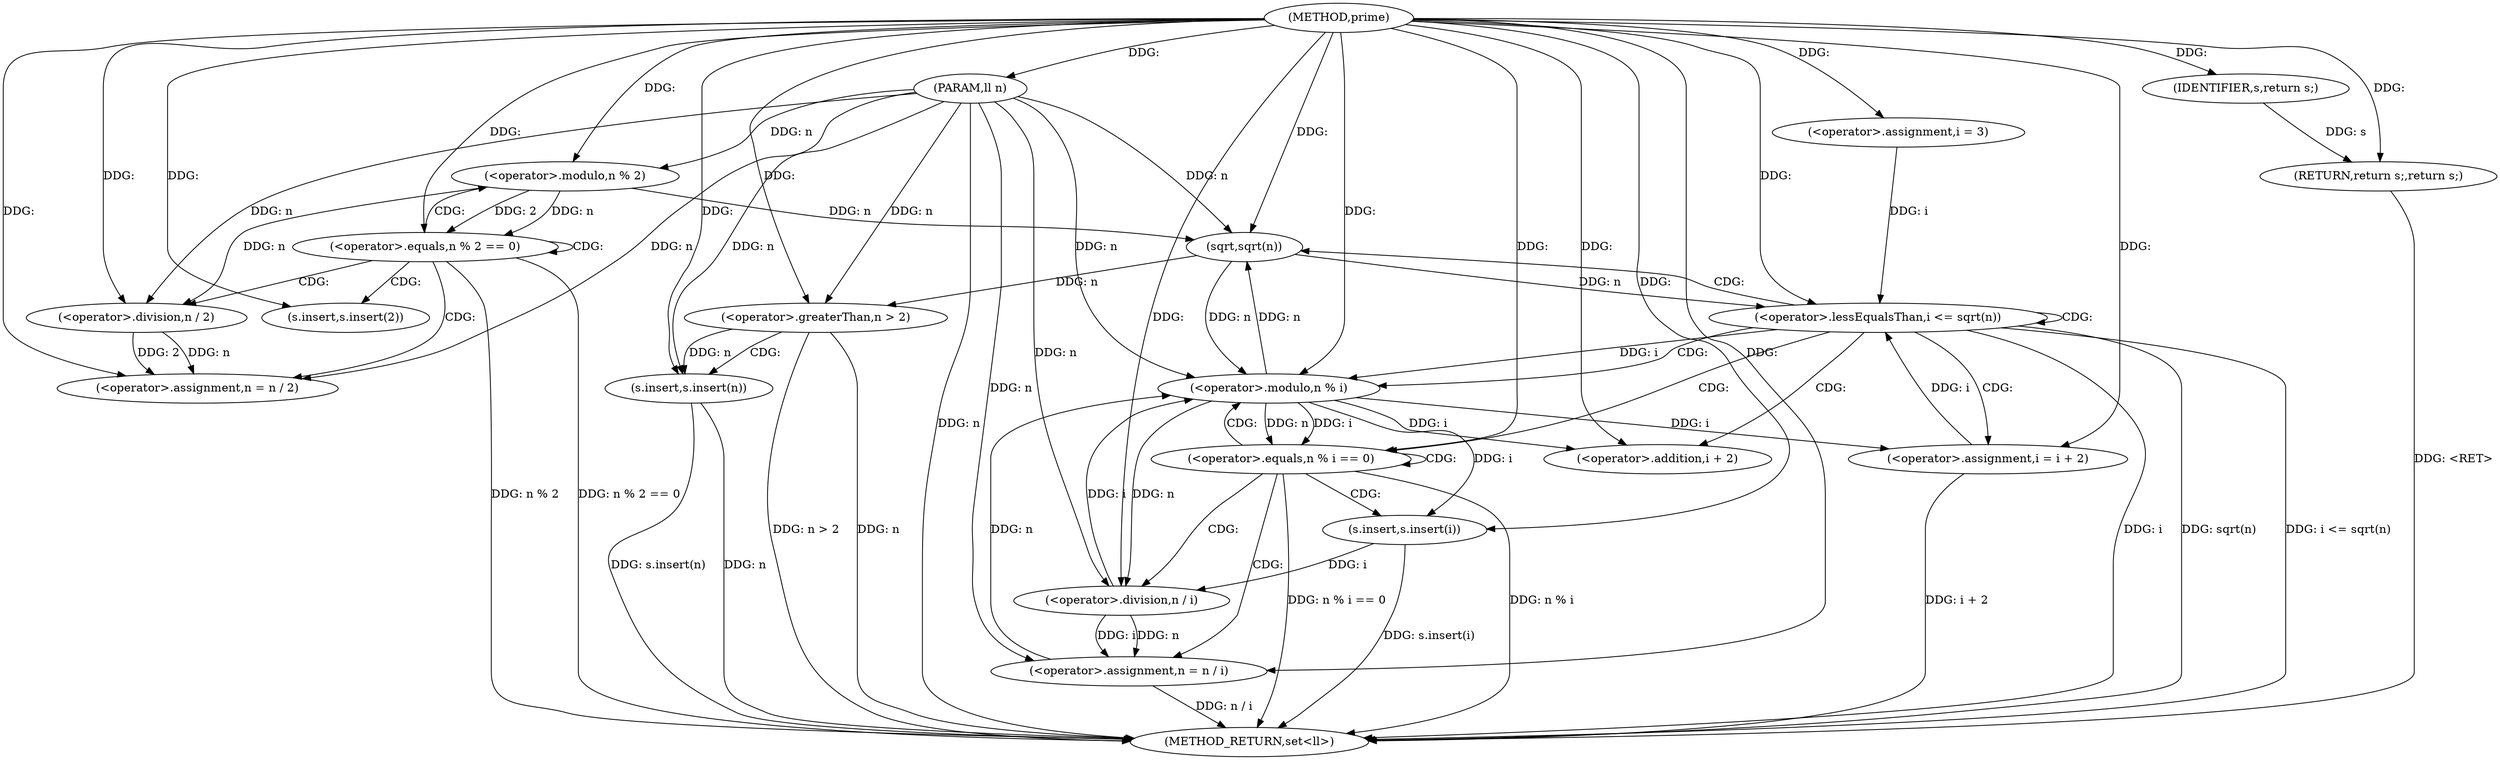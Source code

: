digraph "prime" {  
"1000366" [label = "(METHOD,prime)" ]
"1000422" [label = "(METHOD_RETURN,set<ll>)" ]
"1000367" [label = "(PARAM,ll n)" ]
"1000420" [label = "(RETURN,return s;,return s;)" ]
"1000371" [label = "(<operator>.equals,n % 2 == 0)" ]
"1000386" [label = "(<operator>.assignment,i = 3)" ]
"1000389" [label = "(<operator>.lessEqualsThan,i <= sqrt(n))" ]
"1000393" [label = "(<operator>.assignment,i = i + 2)" ]
"1000414" [label = "(<operator>.greaterThan,n > 2)" ]
"1000421" [label = "(IDENTIFIER,s,return s;)" ]
"1000377" [label = "(s.insert,s.insert(2))" ]
"1000379" [label = "(<operator>.assignment,n = n / 2)" ]
"1000418" [label = "(s.insert,s.insert(n))" ]
"1000372" [label = "(<operator>.modulo,n % 2)" ]
"1000391" [label = "(sqrt,sqrt(n))" ]
"1000395" [label = "(<operator>.addition,i + 2)" ]
"1000400" [label = "(<operator>.equals,n % i == 0)" ]
"1000381" [label = "(<operator>.division,n / 2)" ]
"1000406" [label = "(s.insert,s.insert(i))" ]
"1000408" [label = "(<operator>.assignment,n = n / i)" ]
"1000401" [label = "(<operator>.modulo,n % i)" ]
"1000410" [label = "(<operator>.division,n / i)" ]
  "1000367" -> "1000422"  [ label = "DDG: n"] 
  "1000371" -> "1000422"  [ label = "DDG: n % 2"] 
  "1000371" -> "1000422"  [ label = "DDG: n % 2 == 0"] 
  "1000389" -> "1000422"  [ label = "DDG: i"] 
  "1000389" -> "1000422"  [ label = "DDG: sqrt(n)"] 
  "1000389" -> "1000422"  [ label = "DDG: i <= sqrt(n)"] 
  "1000414" -> "1000422"  [ label = "DDG: n"] 
  "1000414" -> "1000422"  [ label = "DDG: n > 2"] 
  "1000418" -> "1000422"  [ label = "DDG: n"] 
  "1000418" -> "1000422"  [ label = "DDG: s.insert(n)"] 
  "1000400" -> "1000422"  [ label = "DDG: n % i"] 
  "1000400" -> "1000422"  [ label = "DDG: n % i == 0"] 
  "1000393" -> "1000422"  [ label = "DDG: i + 2"] 
  "1000406" -> "1000422"  [ label = "DDG: s.insert(i)"] 
  "1000408" -> "1000422"  [ label = "DDG: n / i"] 
  "1000420" -> "1000422"  [ label = "DDG: <RET>"] 
  "1000366" -> "1000367"  [ label = "DDG: "] 
  "1000421" -> "1000420"  [ label = "DDG: s"] 
  "1000366" -> "1000420"  [ label = "DDG: "] 
  "1000366" -> "1000386"  [ label = "DDG: "] 
  "1000366" -> "1000393"  [ label = "DDG: "] 
  "1000401" -> "1000393"  [ label = "DDG: i"] 
  "1000366" -> "1000421"  [ label = "DDG: "] 
  "1000372" -> "1000371"  [ label = "DDG: n"] 
  "1000372" -> "1000371"  [ label = "DDG: 2"] 
  "1000366" -> "1000371"  [ label = "DDG: "] 
  "1000381" -> "1000379"  [ label = "DDG: 2"] 
  "1000381" -> "1000379"  [ label = "DDG: n"] 
  "1000386" -> "1000389"  [ label = "DDG: i"] 
  "1000393" -> "1000389"  [ label = "DDG: i"] 
  "1000366" -> "1000389"  [ label = "DDG: "] 
  "1000391" -> "1000389"  [ label = "DDG: n"] 
  "1000391" -> "1000414"  [ label = "DDG: n"] 
  "1000367" -> "1000414"  [ label = "DDG: n"] 
  "1000366" -> "1000414"  [ label = "DDG: "] 
  "1000367" -> "1000372"  [ label = "DDG: n"] 
  "1000366" -> "1000372"  [ label = "DDG: "] 
  "1000366" -> "1000377"  [ label = "DDG: "] 
  "1000367" -> "1000379"  [ label = "DDG: n"] 
  "1000366" -> "1000379"  [ label = "DDG: "] 
  "1000372" -> "1000391"  [ label = "DDG: n"] 
  "1000401" -> "1000391"  [ label = "DDG: n"] 
  "1000367" -> "1000391"  [ label = "DDG: n"] 
  "1000366" -> "1000391"  [ label = "DDG: "] 
  "1000401" -> "1000395"  [ label = "DDG: i"] 
  "1000366" -> "1000395"  [ label = "DDG: "] 
  "1000414" -> "1000418"  [ label = "DDG: n"] 
  "1000367" -> "1000418"  [ label = "DDG: n"] 
  "1000366" -> "1000418"  [ label = "DDG: "] 
  "1000372" -> "1000381"  [ label = "DDG: n"] 
  "1000367" -> "1000381"  [ label = "DDG: n"] 
  "1000366" -> "1000381"  [ label = "DDG: "] 
  "1000401" -> "1000400"  [ label = "DDG: i"] 
  "1000401" -> "1000400"  [ label = "DDG: n"] 
  "1000366" -> "1000400"  [ label = "DDG: "] 
  "1000410" -> "1000408"  [ label = "DDG: i"] 
  "1000410" -> "1000408"  [ label = "DDG: n"] 
  "1000391" -> "1000401"  [ label = "DDG: n"] 
  "1000408" -> "1000401"  [ label = "DDG: n"] 
  "1000367" -> "1000401"  [ label = "DDG: n"] 
  "1000366" -> "1000401"  [ label = "DDG: "] 
  "1000389" -> "1000401"  [ label = "DDG: i"] 
  "1000410" -> "1000401"  [ label = "DDG: i"] 
  "1000401" -> "1000406"  [ label = "DDG: i"] 
  "1000366" -> "1000406"  [ label = "DDG: "] 
  "1000367" -> "1000408"  [ label = "DDG: n"] 
  "1000366" -> "1000408"  [ label = "DDG: "] 
  "1000401" -> "1000410"  [ label = "DDG: n"] 
  "1000367" -> "1000410"  [ label = "DDG: n"] 
  "1000366" -> "1000410"  [ label = "DDG: "] 
  "1000406" -> "1000410"  [ label = "DDG: i"] 
  "1000371" -> "1000377"  [ label = "CDG: "] 
  "1000371" -> "1000379"  [ label = "CDG: "] 
  "1000371" -> "1000372"  [ label = "CDG: "] 
  "1000371" -> "1000381"  [ label = "CDG: "] 
  "1000371" -> "1000371"  [ label = "CDG: "] 
  "1000389" -> "1000393"  [ label = "CDG: "] 
  "1000389" -> "1000389"  [ label = "CDG: "] 
  "1000389" -> "1000395"  [ label = "CDG: "] 
  "1000389" -> "1000391"  [ label = "CDG: "] 
  "1000389" -> "1000401"  [ label = "CDG: "] 
  "1000389" -> "1000400"  [ label = "CDG: "] 
  "1000414" -> "1000418"  [ label = "CDG: "] 
  "1000400" -> "1000410"  [ label = "CDG: "] 
  "1000400" -> "1000408"  [ label = "CDG: "] 
  "1000400" -> "1000406"  [ label = "CDG: "] 
  "1000400" -> "1000401"  [ label = "CDG: "] 
  "1000400" -> "1000400"  [ label = "CDG: "] 
}
